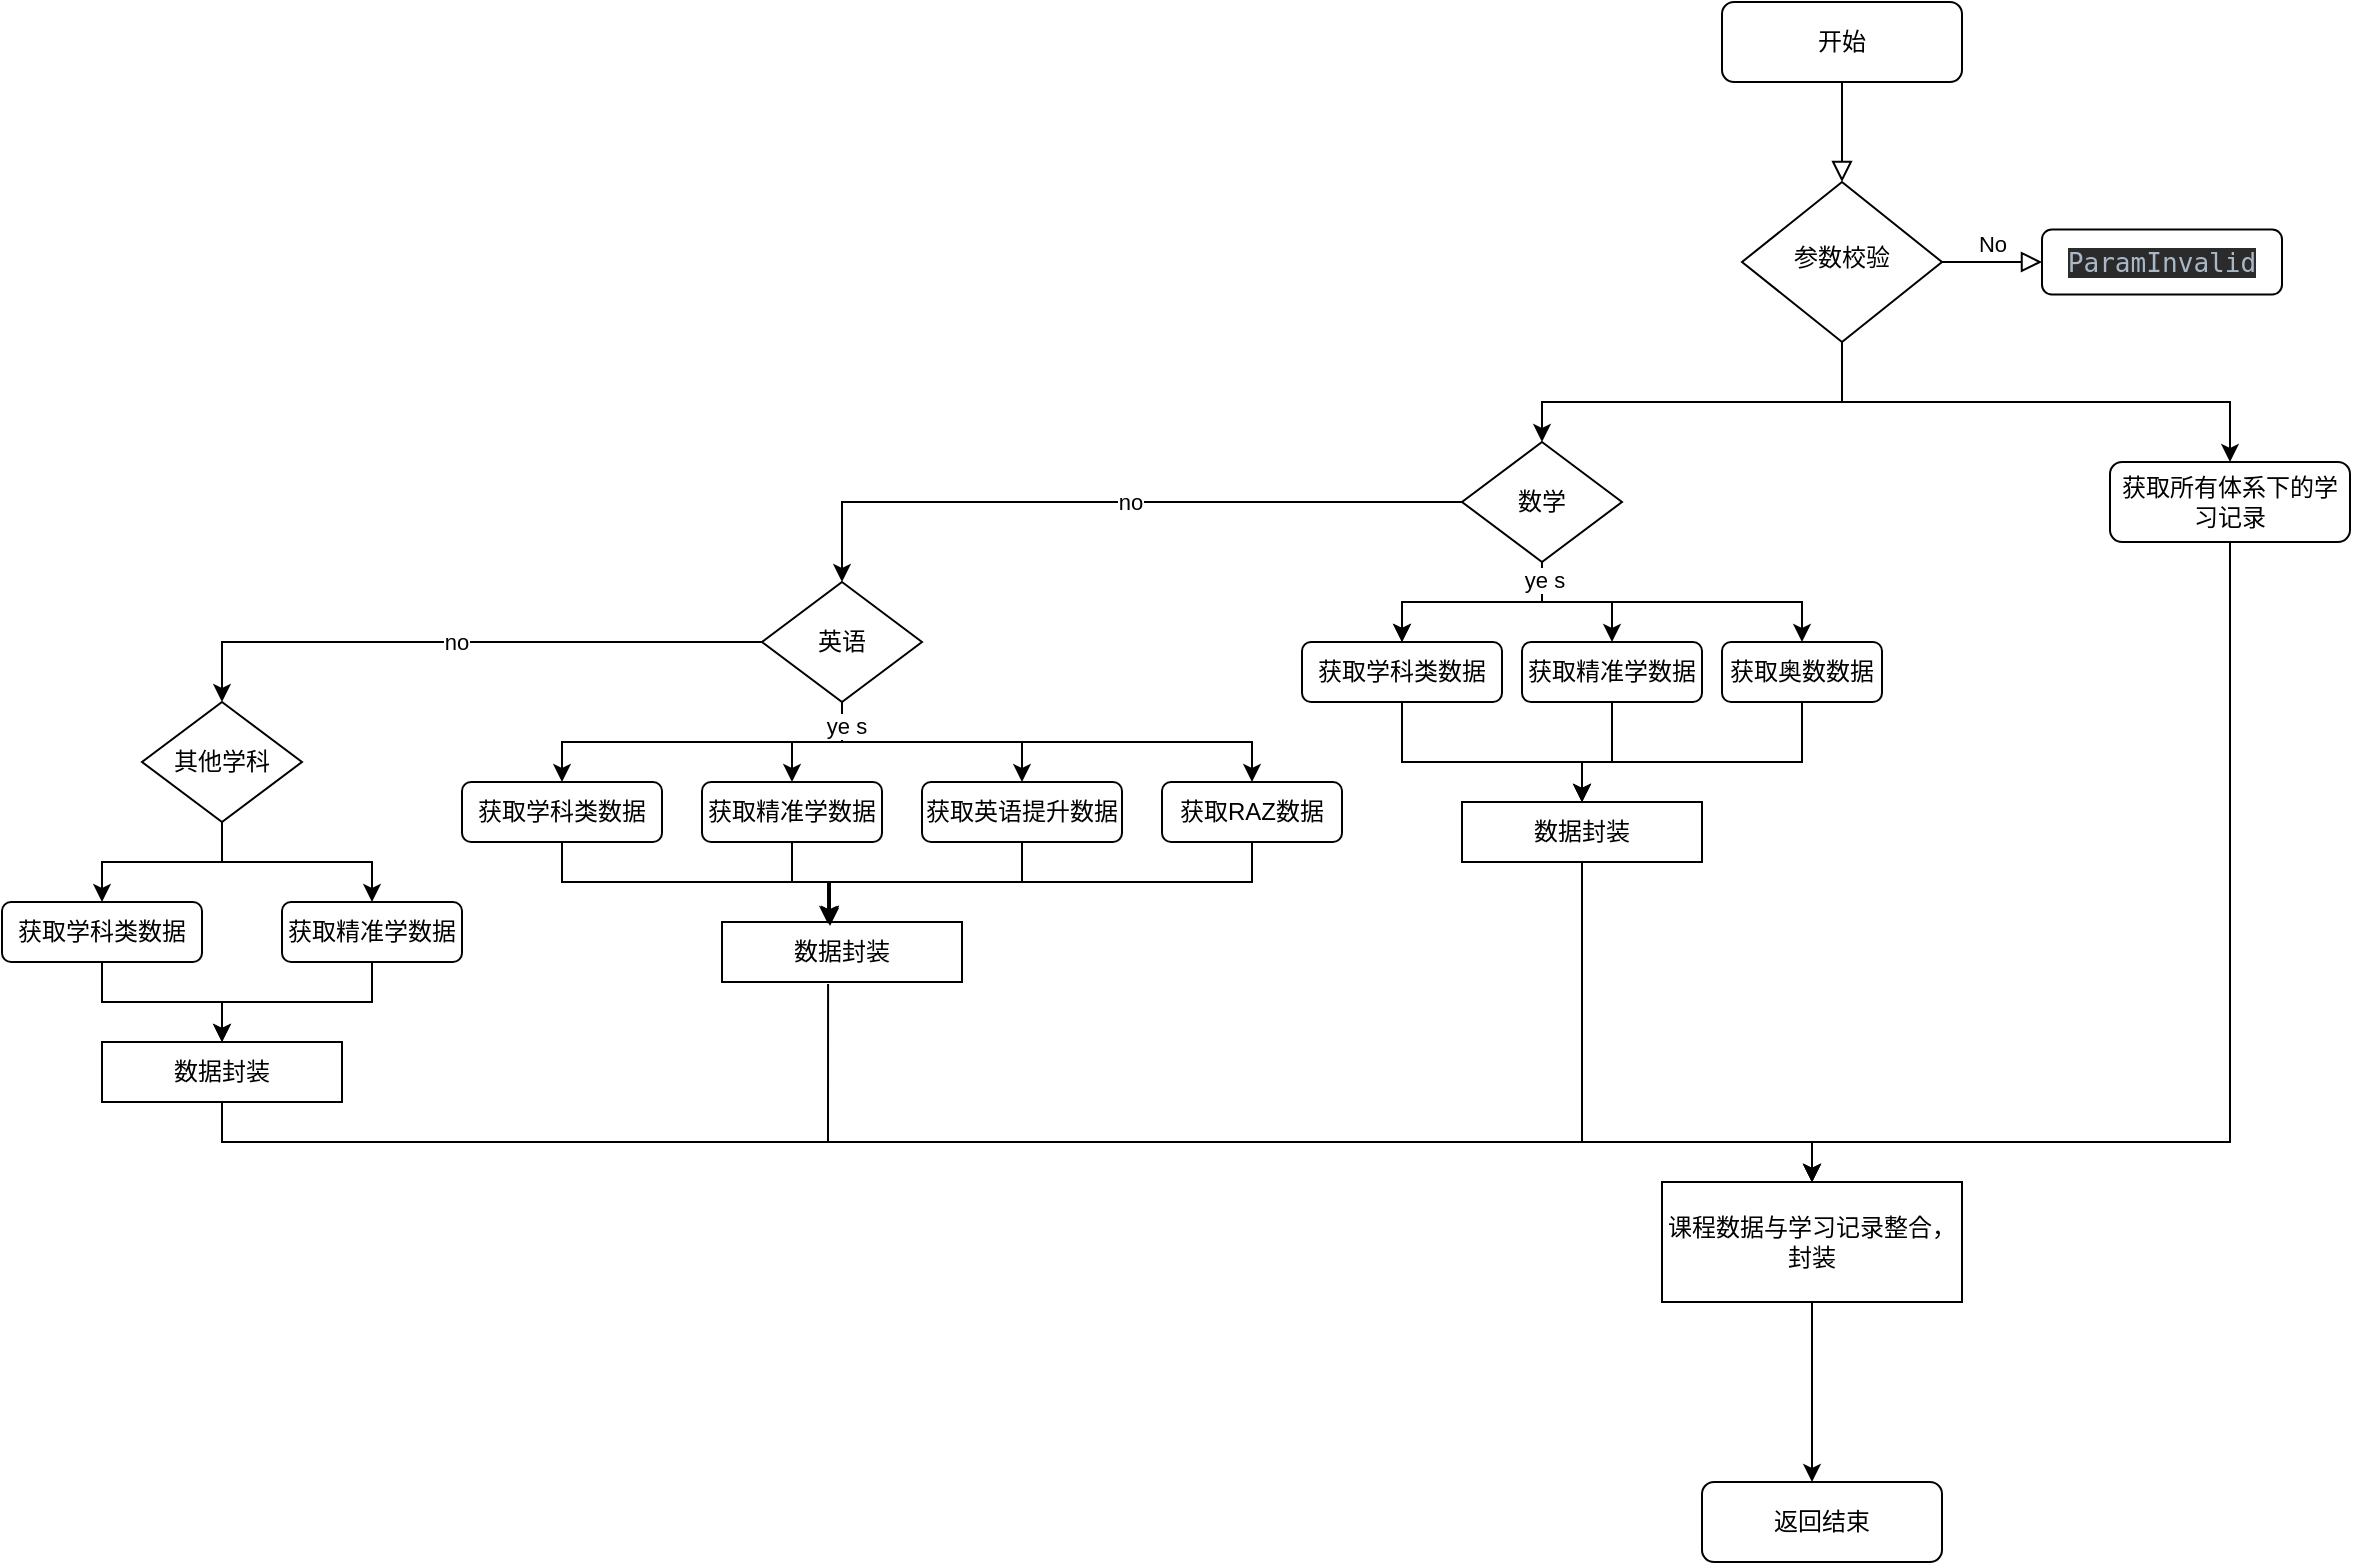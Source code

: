 <mxfile version="22.1.2" type="github">
  <diagram id="C5RBs43oDa-KdzZeNtuy" name="Page-1">
    <mxGraphModel dx="1781" dy="501" grid="1" gridSize="10" guides="1" tooltips="1" connect="1" arrows="1" fold="1" page="1" pageScale="1" pageWidth="827" pageHeight="1169" math="0" shadow="0">
      <root>
        <mxCell id="WIyWlLk6GJQsqaUBKTNV-0" />
        <mxCell id="WIyWlLk6GJQsqaUBKTNV-1" parent="WIyWlLk6GJQsqaUBKTNV-0" />
        <mxCell id="WIyWlLk6GJQsqaUBKTNV-2" value="" style="rounded=0;html=1;jettySize=auto;orthogonalLoop=1;fontSize=11;endArrow=block;endFill=0;endSize=8;strokeWidth=1;shadow=0;labelBackgroundColor=none;edgeStyle=orthogonalEdgeStyle;" parent="WIyWlLk6GJQsqaUBKTNV-1" source="WIyWlLk6GJQsqaUBKTNV-3" target="WIyWlLk6GJQsqaUBKTNV-6" edge="1">
          <mxGeometry relative="1" as="geometry" />
        </mxCell>
        <mxCell id="WIyWlLk6GJQsqaUBKTNV-3" value="开始" style="rounded=1;whiteSpace=wrap;html=1;fontSize=12;glass=0;strokeWidth=1;shadow=0;" parent="WIyWlLk6GJQsqaUBKTNV-1" vertex="1">
          <mxGeometry x="160" y="80" width="120" height="40" as="geometry" />
        </mxCell>
        <mxCell id="WIyWlLk6GJQsqaUBKTNV-5" value="No" style="edgeStyle=orthogonalEdgeStyle;rounded=0;html=1;jettySize=auto;orthogonalLoop=1;fontSize=11;endArrow=block;endFill=0;endSize=8;strokeWidth=1;shadow=0;labelBackgroundColor=none;" parent="WIyWlLk6GJQsqaUBKTNV-1" source="WIyWlLk6GJQsqaUBKTNV-6" edge="1">
          <mxGeometry y="10" relative="1" as="geometry">
            <mxPoint as="offset" />
            <mxPoint x="320" y="210" as="targetPoint" />
          </mxGeometry>
        </mxCell>
        <mxCell id="WIyWlLk6GJQsqaUBKTNV-6" value="参数校验" style="rhombus;whiteSpace=wrap;html=1;shadow=0;fontFamily=Helvetica;fontSize=12;align=center;strokeWidth=1;spacing=6;spacingTop=-4;" parent="WIyWlLk6GJQsqaUBKTNV-1" vertex="1">
          <mxGeometry x="170" y="170" width="100" height="80" as="geometry" />
        </mxCell>
        <mxCell id="WIyWlLk6GJQsqaUBKTNV-12" value="获取所有体系下的学习记录" style="rounded=1;whiteSpace=wrap;html=1;fontSize=12;glass=0;strokeWidth=1;shadow=0;" parent="WIyWlLk6GJQsqaUBKTNV-1" vertex="1">
          <mxGeometry x="354" y="310" width="120" height="40" as="geometry" />
        </mxCell>
        <mxCell id="ZXqMxFh61B3hoKO00KTs-0" value="&lt;pre style=&quot;border-color: var(--border-color); background-color: rgb(43, 43, 43); color: rgb(169, 183, 198); font-family: &amp;quot;JetBrains Mono&amp;quot;, monospace; font-size: 9.8pt;&quot;&gt;ParamInvalid&lt;br&gt;&lt;/pre&gt;" style="rounded=1;whiteSpace=wrap;html=1;" vertex="1" parent="WIyWlLk6GJQsqaUBKTNV-1">
          <mxGeometry x="320" y="193.75" width="120" height="32.5" as="geometry" />
        </mxCell>
        <mxCell id="ZXqMxFh61B3hoKO00KTs-1" value="" style="endArrow=classic;html=1;rounded=0;exitX=0.5;exitY=1;exitDx=0;exitDy=0;entryX=0.5;entryY=0;entryDx=0;entryDy=0;" edge="1" parent="WIyWlLk6GJQsqaUBKTNV-1" source="WIyWlLk6GJQsqaUBKTNV-6" target="WIyWlLk6GJQsqaUBKTNV-12">
          <mxGeometry width="50" height="50" relative="1" as="geometry">
            <mxPoint x="390" y="320" as="sourcePoint" />
            <mxPoint x="420" y="280" as="targetPoint" />
            <Array as="points">
              <mxPoint x="220" y="280" />
              <mxPoint x="414" y="280" />
            </Array>
          </mxGeometry>
        </mxCell>
        <mxCell id="ZXqMxFh61B3hoKO00KTs-14" value="" style="edgeStyle=orthogonalEdgeStyle;rounded=0;orthogonalLoop=1;jettySize=auto;html=1;" edge="1" parent="WIyWlLk6GJQsqaUBKTNV-1" source="ZXqMxFh61B3hoKO00KTs-3" target="ZXqMxFh61B3hoKO00KTs-9">
          <mxGeometry relative="1" as="geometry" />
        </mxCell>
        <mxCell id="ZXqMxFh61B3hoKO00KTs-3" value="数学" style="rhombus;whiteSpace=wrap;html=1;" vertex="1" parent="WIyWlLk6GJQsqaUBKTNV-1">
          <mxGeometry x="30" y="300" width="80" height="60" as="geometry" />
        </mxCell>
        <mxCell id="ZXqMxFh61B3hoKO00KTs-4" value="" style="endArrow=classic;html=1;rounded=0;entryX=0.5;entryY=0;entryDx=0;entryDy=0;" edge="1" parent="WIyWlLk6GJQsqaUBKTNV-1" target="ZXqMxFh61B3hoKO00KTs-3">
          <mxGeometry width="50" height="50" relative="1" as="geometry">
            <mxPoint x="220" y="250" as="sourcePoint" />
            <mxPoint x="300" y="270" as="targetPoint" />
            <Array as="points">
              <mxPoint x="220" y="280" />
              <mxPoint x="130" y="280" />
              <mxPoint x="70" y="280" />
            </Array>
          </mxGeometry>
        </mxCell>
        <mxCell id="ZXqMxFh61B3hoKO00KTs-28" style="edgeStyle=orthogonalEdgeStyle;rounded=0;orthogonalLoop=1;jettySize=auto;html=1;exitX=0.5;exitY=1;exitDx=0;exitDy=0;entryX=0.5;entryY=0;entryDx=0;entryDy=0;" edge="1" parent="WIyWlLk6GJQsqaUBKTNV-1" source="ZXqMxFh61B3hoKO00KTs-7" target="ZXqMxFh61B3hoKO00KTs-22">
          <mxGeometry relative="1" as="geometry" />
        </mxCell>
        <mxCell id="ZXqMxFh61B3hoKO00KTs-29" style="edgeStyle=orthogonalEdgeStyle;rounded=0;orthogonalLoop=1;jettySize=auto;html=1;exitX=0.5;exitY=1;exitDx=0;exitDy=0;entryX=0.5;entryY=0;entryDx=0;entryDy=0;" edge="1" parent="WIyWlLk6GJQsqaUBKTNV-1" source="ZXqMxFh61B3hoKO00KTs-7" target="ZXqMxFh61B3hoKO00KTs-23">
          <mxGeometry relative="1" as="geometry" />
        </mxCell>
        <mxCell id="ZXqMxFh61B3hoKO00KTs-30" style="edgeStyle=orthogonalEdgeStyle;rounded=0;orthogonalLoop=1;jettySize=auto;html=1;exitX=0.5;exitY=1;exitDx=0;exitDy=0;entryX=0.5;entryY=0;entryDx=0;entryDy=0;" edge="1" parent="WIyWlLk6GJQsqaUBKTNV-1" source="ZXqMxFh61B3hoKO00KTs-7" target="ZXqMxFh61B3hoKO00KTs-24">
          <mxGeometry relative="1" as="geometry" />
        </mxCell>
        <mxCell id="ZXqMxFh61B3hoKO00KTs-7" value="英语" style="rhombus;whiteSpace=wrap;html=1;" vertex="1" parent="WIyWlLk6GJQsqaUBKTNV-1">
          <mxGeometry x="-320" y="370" width="80" height="60" as="geometry" />
        </mxCell>
        <mxCell id="ZXqMxFh61B3hoKO00KTs-8" value="获取精准学数据" style="rounded=1;whiteSpace=wrap;html=1;" vertex="1" parent="WIyWlLk6GJQsqaUBKTNV-1">
          <mxGeometry x="60" y="400" width="90" height="30" as="geometry" />
        </mxCell>
        <mxCell id="ZXqMxFh61B3hoKO00KTs-9" value="获取学科类数据" style="rounded=1;whiteSpace=wrap;html=1;" vertex="1" parent="WIyWlLk6GJQsqaUBKTNV-1">
          <mxGeometry x="-50" y="400" width="100" height="30" as="geometry" />
        </mxCell>
        <mxCell id="ZXqMxFh61B3hoKO00KTs-10" value="获取奥数数据" style="rounded=1;whiteSpace=wrap;html=1;" vertex="1" parent="WIyWlLk6GJQsqaUBKTNV-1">
          <mxGeometry x="160" y="400" width="80" height="30" as="geometry" />
        </mxCell>
        <mxCell id="ZXqMxFh61B3hoKO00KTs-11" value="" style="endArrow=classic;html=1;rounded=0;exitX=0.5;exitY=1;exitDx=0;exitDy=0;entryX=0.5;entryY=0;entryDx=0;entryDy=0;" edge="1" parent="WIyWlLk6GJQsqaUBKTNV-1" source="ZXqMxFh61B3hoKO00KTs-3" target="ZXqMxFh61B3hoKO00KTs-9">
          <mxGeometry width="50" height="50" relative="1" as="geometry">
            <mxPoint x="160" y="480" as="sourcePoint" />
            <mxPoint x="210" y="430" as="targetPoint" />
            <Array as="points">
              <mxPoint x="70" y="380" />
              <mxPoint y="380" />
            </Array>
          </mxGeometry>
        </mxCell>
        <mxCell id="ZXqMxFh61B3hoKO00KTs-12" value="" style="endArrow=classic;html=1;rounded=0;entryX=0.5;entryY=0;entryDx=0;entryDy=0;" edge="1" parent="WIyWlLk6GJQsqaUBKTNV-1" target="ZXqMxFh61B3hoKO00KTs-10">
          <mxGeometry width="50" height="50" relative="1" as="geometry">
            <mxPoint x="70" y="360" as="sourcePoint" />
            <mxPoint x="210" y="430" as="targetPoint" />
            <Array as="points">
              <mxPoint x="70" y="380" />
              <mxPoint x="200" y="380" />
            </Array>
          </mxGeometry>
        </mxCell>
        <mxCell id="ZXqMxFh61B3hoKO00KTs-13" value="" style="endArrow=classic;html=1;rounded=0;entryX=0.5;entryY=0;entryDx=0;entryDy=0;" edge="1" parent="WIyWlLk6GJQsqaUBKTNV-1" target="ZXqMxFh61B3hoKO00KTs-8">
          <mxGeometry width="50" height="50" relative="1" as="geometry">
            <mxPoint x="70" y="360" as="sourcePoint" />
            <mxPoint x="210" y="430" as="targetPoint" />
            <Array as="points">
              <mxPoint x="70" y="380" />
              <mxPoint x="105" y="380" />
            </Array>
          </mxGeometry>
        </mxCell>
        <mxCell id="ZXqMxFh61B3hoKO00KTs-15" value="ye s" style="edgeLabel;html=1;align=center;verticalAlign=middle;resizable=0;points=[];" vertex="1" connectable="0" parent="ZXqMxFh61B3hoKO00KTs-13">
          <mxGeometry x="-0.76" y="1" relative="1" as="geometry">
            <mxPoint as="offset" />
          </mxGeometry>
        </mxCell>
        <mxCell id="ZXqMxFh61B3hoKO00KTs-16" value="数据封装" style="rounded=0;whiteSpace=wrap;html=1;" vertex="1" parent="WIyWlLk6GJQsqaUBKTNV-1">
          <mxGeometry x="30" y="480" width="120" height="30" as="geometry" />
        </mxCell>
        <mxCell id="ZXqMxFh61B3hoKO00KTs-17" value="" style="endArrow=classic;html=1;rounded=0;exitX=0.5;exitY=1;exitDx=0;exitDy=0;entryX=0.5;entryY=0;entryDx=0;entryDy=0;" edge="1" parent="WIyWlLk6GJQsqaUBKTNV-1" source="ZXqMxFh61B3hoKO00KTs-9" target="ZXqMxFh61B3hoKO00KTs-16">
          <mxGeometry width="50" height="50" relative="1" as="geometry">
            <mxPoint x="160" y="440" as="sourcePoint" />
            <mxPoint x="210" y="390" as="targetPoint" />
            <Array as="points">
              <mxPoint y="460" />
              <mxPoint x="90" y="460" />
            </Array>
          </mxGeometry>
        </mxCell>
        <mxCell id="ZXqMxFh61B3hoKO00KTs-18" value="" style="endArrow=classic;html=1;rounded=0;exitX=0.5;exitY=1;exitDx=0;exitDy=0;" edge="1" parent="WIyWlLk6GJQsqaUBKTNV-1" source="ZXqMxFh61B3hoKO00KTs-8" target="ZXqMxFh61B3hoKO00KTs-16">
          <mxGeometry width="50" height="50" relative="1" as="geometry">
            <mxPoint x="160" y="440" as="sourcePoint" />
            <mxPoint x="210" y="390" as="targetPoint" />
            <Array as="points">
              <mxPoint x="105" y="460" />
              <mxPoint x="90" y="460" />
            </Array>
          </mxGeometry>
        </mxCell>
        <mxCell id="ZXqMxFh61B3hoKO00KTs-19" value="" style="endArrow=classic;html=1;rounded=0;exitX=0.5;exitY=1;exitDx=0;exitDy=0;entryX=0.5;entryY=0;entryDx=0;entryDy=0;" edge="1" parent="WIyWlLk6GJQsqaUBKTNV-1" source="ZXqMxFh61B3hoKO00KTs-10" target="ZXqMxFh61B3hoKO00KTs-16">
          <mxGeometry width="50" height="50" relative="1" as="geometry">
            <mxPoint x="160" y="440" as="sourcePoint" />
            <mxPoint x="210" y="390" as="targetPoint" />
            <Array as="points">
              <mxPoint x="200" y="460" />
              <mxPoint x="90" y="460" />
            </Array>
          </mxGeometry>
        </mxCell>
        <mxCell id="ZXqMxFh61B3hoKO00KTs-20" value="" style="endArrow=classic;html=1;rounded=0;exitX=0;exitY=0.5;exitDx=0;exitDy=0;entryX=0.5;entryY=0;entryDx=0;entryDy=0;" edge="1" parent="WIyWlLk6GJQsqaUBKTNV-1" source="ZXqMxFh61B3hoKO00KTs-3" target="ZXqMxFh61B3hoKO00KTs-7">
          <mxGeometry width="50" height="50" relative="1" as="geometry">
            <mxPoint x="160" y="440" as="sourcePoint" />
            <mxPoint x="210" y="390" as="targetPoint" />
            <Array as="points">
              <mxPoint x="-280" y="330" />
            </Array>
          </mxGeometry>
        </mxCell>
        <mxCell id="ZXqMxFh61B3hoKO00KTs-21" value="no" style="edgeLabel;html=1;align=center;verticalAlign=middle;resizable=0;points=[];" vertex="1" connectable="0" parent="ZXqMxFh61B3hoKO00KTs-20">
          <mxGeometry x="-0.05" relative="1" as="geometry">
            <mxPoint as="offset" />
          </mxGeometry>
        </mxCell>
        <mxCell id="ZXqMxFh61B3hoKO00KTs-22" value="获取学科类数据" style="rounded=1;whiteSpace=wrap;html=1;" vertex="1" parent="WIyWlLk6GJQsqaUBKTNV-1">
          <mxGeometry x="-470" y="470" width="100" height="30" as="geometry" />
        </mxCell>
        <mxCell id="ZXqMxFh61B3hoKO00KTs-23" value="获取精准学数据" style="rounded=1;whiteSpace=wrap;html=1;" vertex="1" parent="WIyWlLk6GJQsqaUBKTNV-1">
          <mxGeometry x="-350" y="470" width="90" height="30" as="geometry" />
        </mxCell>
        <mxCell id="ZXqMxFh61B3hoKO00KTs-24" value="获取英语提升数据" style="rounded=1;whiteSpace=wrap;html=1;" vertex="1" parent="WIyWlLk6GJQsqaUBKTNV-1">
          <mxGeometry x="-240" y="470" width="100" height="30" as="geometry" />
        </mxCell>
        <mxCell id="ZXqMxFh61B3hoKO00KTs-25" value="获取RAZ数据" style="rounded=1;whiteSpace=wrap;html=1;" vertex="1" parent="WIyWlLk6GJQsqaUBKTNV-1">
          <mxGeometry x="-120" y="470" width="90" height="30" as="geometry" />
        </mxCell>
        <mxCell id="ZXqMxFh61B3hoKO00KTs-31" value="" style="endArrow=classic;html=1;rounded=0;entryX=0.5;entryY=0;entryDx=0;entryDy=0;" edge="1" parent="WIyWlLk6GJQsqaUBKTNV-1" target="ZXqMxFh61B3hoKO00KTs-25">
          <mxGeometry width="50" height="50" relative="1" as="geometry">
            <mxPoint x="-280" y="430" as="sourcePoint" />
            <mxPoint x="-210" y="420" as="targetPoint" />
            <Array as="points">
              <mxPoint x="-280" y="450" />
              <mxPoint x="-75" y="450" />
            </Array>
          </mxGeometry>
        </mxCell>
        <mxCell id="ZXqMxFh61B3hoKO00KTs-48" value="ye s" style="edgeLabel;html=1;align=center;verticalAlign=middle;resizable=0;points=[];" vertex="1" connectable="0" parent="ZXqMxFh61B3hoKO00KTs-31">
          <mxGeometry x="-0.902" y="2" relative="1" as="geometry">
            <mxPoint as="offset" />
          </mxGeometry>
        </mxCell>
        <mxCell id="ZXqMxFh61B3hoKO00KTs-32" value="数据封装" style="rounded=0;whiteSpace=wrap;html=1;" vertex="1" parent="WIyWlLk6GJQsqaUBKTNV-1">
          <mxGeometry x="-340" y="540" width="120" height="30" as="geometry" />
        </mxCell>
        <mxCell id="ZXqMxFh61B3hoKO00KTs-33" value="" style="endArrow=classic;html=1;rounded=0;exitX=0.5;exitY=1;exitDx=0;exitDy=0;entryX=0.442;entryY=0.033;entryDx=0;entryDy=0;entryPerimeter=0;" edge="1" parent="WIyWlLk6GJQsqaUBKTNV-1" source="ZXqMxFh61B3hoKO00KTs-22" target="ZXqMxFh61B3hoKO00KTs-32">
          <mxGeometry width="50" height="50" relative="1" as="geometry">
            <mxPoint x="-260" y="470" as="sourcePoint" />
            <mxPoint x="-210" y="420" as="targetPoint" />
            <Array as="points">
              <mxPoint x="-420" y="520" />
              <mxPoint x="-287" y="520" />
            </Array>
          </mxGeometry>
        </mxCell>
        <mxCell id="ZXqMxFh61B3hoKO00KTs-34" style="edgeStyle=orthogonalEdgeStyle;rounded=0;orthogonalLoop=1;jettySize=auto;html=1;exitX=0.5;exitY=1;exitDx=0;exitDy=0;entryX=0.45;entryY=0.033;entryDx=0;entryDy=0;entryPerimeter=0;" edge="1" parent="WIyWlLk6GJQsqaUBKTNV-1" source="ZXqMxFh61B3hoKO00KTs-23" target="ZXqMxFh61B3hoKO00KTs-32">
          <mxGeometry relative="1" as="geometry" />
        </mxCell>
        <mxCell id="ZXqMxFh61B3hoKO00KTs-35" style="edgeStyle=orthogonalEdgeStyle;rounded=0;orthogonalLoop=1;jettySize=auto;html=1;exitX=0.5;exitY=1;exitDx=0;exitDy=0;entryX=0.45;entryY=0.033;entryDx=0;entryDy=0;entryPerimeter=0;" edge="1" parent="WIyWlLk6GJQsqaUBKTNV-1" source="ZXqMxFh61B3hoKO00KTs-24" target="ZXqMxFh61B3hoKO00KTs-32">
          <mxGeometry relative="1" as="geometry" />
        </mxCell>
        <mxCell id="ZXqMxFh61B3hoKO00KTs-36" style="edgeStyle=orthogonalEdgeStyle;rounded=0;orthogonalLoop=1;jettySize=auto;html=1;exitX=0.5;exitY=1;exitDx=0;exitDy=0;entryX=0.45;entryY=0.067;entryDx=0;entryDy=0;entryPerimeter=0;" edge="1" parent="WIyWlLk6GJQsqaUBKTNV-1" source="ZXqMxFh61B3hoKO00KTs-25" target="ZXqMxFh61B3hoKO00KTs-32">
          <mxGeometry relative="1" as="geometry" />
        </mxCell>
        <mxCell id="ZXqMxFh61B3hoKO00KTs-42" style="edgeStyle=orthogonalEdgeStyle;rounded=0;orthogonalLoop=1;jettySize=auto;html=1;exitX=0.5;exitY=1;exitDx=0;exitDy=0;entryX=0.5;entryY=0;entryDx=0;entryDy=0;" edge="1" parent="WIyWlLk6GJQsqaUBKTNV-1" source="ZXqMxFh61B3hoKO00KTs-37" target="ZXqMxFh61B3hoKO00KTs-40">
          <mxGeometry relative="1" as="geometry" />
        </mxCell>
        <mxCell id="ZXqMxFh61B3hoKO00KTs-44" style="edgeStyle=orthogonalEdgeStyle;rounded=0;orthogonalLoop=1;jettySize=auto;html=1;exitX=0.5;exitY=1;exitDx=0;exitDy=0;entryX=0.5;entryY=0;entryDx=0;entryDy=0;" edge="1" parent="WIyWlLk6GJQsqaUBKTNV-1" source="ZXqMxFh61B3hoKO00KTs-37" target="ZXqMxFh61B3hoKO00KTs-41">
          <mxGeometry relative="1" as="geometry" />
        </mxCell>
        <mxCell id="ZXqMxFh61B3hoKO00KTs-37" value="其他学科" style="rhombus;whiteSpace=wrap;html=1;" vertex="1" parent="WIyWlLk6GJQsqaUBKTNV-1">
          <mxGeometry x="-630" y="430" width="80" height="60" as="geometry" />
        </mxCell>
        <mxCell id="ZXqMxFh61B3hoKO00KTs-38" value="" style="endArrow=classic;html=1;rounded=0;exitX=0;exitY=0.5;exitDx=0;exitDy=0;entryX=0.5;entryY=0;entryDx=0;entryDy=0;" edge="1" parent="WIyWlLk6GJQsqaUBKTNV-1" source="ZXqMxFh61B3hoKO00KTs-7" target="ZXqMxFh61B3hoKO00KTs-37">
          <mxGeometry width="50" height="50" relative="1" as="geometry">
            <mxPoint x="-300" y="470" as="sourcePoint" />
            <mxPoint x="-250" y="420" as="targetPoint" />
            <Array as="points">
              <mxPoint x="-590" y="400" />
            </Array>
          </mxGeometry>
        </mxCell>
        <mxCell id="ZXqMxFh61B3hoKO00KTs-39" value="no" style="edgeLabel;html=1;align=center;verticalAlign=middle;resizable=0;points=[];" vertex="1" connectable="0" parent="ZXqMxFh61B3hoKO00KTs-38">
          <mxGeometry x="0.022" relative="1" as="geometry">
            <mxPoint as="offset" />
          </mxGeometry>
        </mxCell>
        <mxCell id="ZXqMxFh61B3hoKO00KTs-46" style="edgeStyle=orthogonalEdgeStyle;rounded=0;orthogonalLoop=1;jettySize=auto;html=1;exitX=0.5;exitY=1;exitDx=0;exitDy=0;entryX=0.5;entryY=0;entryDx=0;entryDy=0;" edge="1" parent="WIyWlLk6GJQsqaUBKTNV-1" source="ZXqMxFh61B3hoKO00KTs-40" target="ZXqMxFh61B3hoKO00KTs-45">
          <mxGeometry relative="1" as="geometry" />
        </mxCell>
        <mxCell id="ZXqMxFh61B3hoKO00KTs-40" value="获取学科类数据" style="rounded=1;whiteSpace=wrap;html=1;" vertex="1" parent="WIyWlLk6GJQsqaUBKTNV-1">
          <mxGeometry x="-700" y="530" width="100" height="30" as="geometry" />
        </mxCell>
        <mxCell id="ZXqMxFh61B3hoKO00KTs-47" style="edgeStyle=orthogonalEdgeStyle;rounded=0;orthogonalLoop=1;jettySize=auto;html=1;exitX=0.5;exitY=1;exitDx=0;exitDy=0;" edge="1" parent="WIyWlLk6GJQsqaUBKTNV-1" source="ZXqMxFh61B3hoKO00KTs-41" target="ZXqMxFh61B3hoKO00KTs-45">
          <mxGeometry relative="1" as="geometry" />
        </mxCell>
        <mxCell id="ZXqMxFh61B3hoKO00KTs-41" value="获取精准学数据" style="rounded=1;whiteSpace=wrap;html=1;" vertex="1" parent="WIyWlLk6GJQsqaUBKTNV-1">
          <mxGeometry x="-560" y="530" width="90" height="30" as="geometry" />
        </mxCell>
        <mxCell id="ZXqMxFh61B3hoKO00KTs-45" value="数据封装" style="rounded=0;whiteSpace=wrap;html=1;" vertex="1" parent="WIyWlLk6GJQsqaUBKTNV-1">
          <mxGeometry x="-650" y="600" width="120" height="30" as="geometry" />
        </mxCell>
        <mxCell id="ZXqMxFh61B3hoKO00KTs-49" value="课程数据与学习记录整合，封装" style="rounded=0;whiteSpace=wrap;html=1;" vertex="1" parent="WIyWlLk6GJQsqaUBKTNV-1">
          <mxGeometry x="130" y="670" width="150" height="60" as="geometry" />
        </mxCell>
        <mxCell id="ZXqMxFh61B3hoKO00KTs-51" value="返回结束" style="rounded=1;whiteSpace=wrap;html=1;fontSize=12;glass=0;strokeWidth=1;shadow=0;" vertex="1" parent="WIyWlLk6GJQsqaUBKTNV-1">
          <mxGeometry x="150" y="820" width="120" height="40" as="geometry" />
        </mxCell>
        <mxCell id="ZXqMxFh61B3hoKO00KTs-52" value="" style="endArrow=classic;html=1;rounded=0;exitX=0.5;exitY=1;exitDx=0;exitDy=0;" edge="1" parent="WIyWlLk6GJQsqaUBKTNV-1" source="ZXqMxFh61B3hoKO00KTs-49">
          <mxGeometry width="50" height="50" relative="1" as="geometry">
            <mxPoint x="-120" y="750" as="sourcePoint" />
            <mxPoint x="205" y="820" as="targetPoint" />
          </mxGeometry>
        </mxCell>
        <mxCell id="ZXqMxFh61B3hoKO00KTs-53" value="" style="endArrow=classic;html=1;rounded=0;exitX=0.442;exitY=1.033;exitDx=0;exitDy=0;exitPerimeter=0;entryX=0.5;entryY=0;entryDx=0;entryDy=0;" edge="1" parent="WIyWlLk6GJQsqaUBKTNV-1" source="ZXqMxFh61B3hoKO00KTs-32" target="ZXqMxFh61B3hoKO00KTs-49">
          <mxGeometry width="50" height="50" relative="1" as="geometry">
            <mxPoint x="-290" y="580" as="sourcePoint" />
            <mxPoint x="210" y="660" as="targetPoint" />
            <Array as="points">
              <mxPoint x="-287" y="650" />
              <mxPoint x="205" y="650" />
            </Array>
          </mxGeometry>
        </mxCell>
        <mxCell id="ZXqMxFh61B3hoKO00KTs-54" value="" style="endArrow=classic;html=1;rounded=0;exitX=0.5;exitY=1;exitDx=0;exitDy=0;entryX=0.5;entryY=0;entryDx=0;entryDy=0;" edge="1" parent="WIyWlLk6GJQsqaUBKTNV-1" source="ZXqMxFh61B3hoKO00KTs-45" target="ZXqMxFh61B3hoKO00KTs-49">
          <mxGeometry width="50" height="50" relative="1" as="geometry">
            <mxPoint x="-490" y="720" as="sourcePoint" />
            <mxPoint x="-50" y="670" as="targetPoint" />
            <Array as="points">
              <mxPoint x="-590" y="650" />
              <mxPoint x="205" y="650" />
            </Array>
          </mxGeometry>
        </mxCell>
        <mxCell id="ZXqMxFh61B3hoKO00KTs-55" value="" style="endArrow=classic;html=1;rounded=0;exitX=0.5;exitY=1;exitDx=0;exitDy=0;entryX=0.5;entryY=0;entryDx=0;entryDy=0;" edge="1" parent="WIyWlLk6GJQsqaUBKTNV-1" source="ZXqMxFh61B3hoKO00KTs-16" target="ZXqMxFh61B3hoKO00KTs-49">
          <mxGeometry width="50" height="50" relative="1" as="geometry">
            <mxPoint x="-200" y="720" as="sourcePoint" />
            <mxPoint x="-150" y="670" as="targetPoint" />
            <Array as="points">
              <mxPoint x="90" y="650" />
              <mxPoint x="205" y="650" />
            </Array>
          </mxGeometry>
        </mxCell>
        <mxCell id="ZXqMxFh61B3hoKO00KTs-56" value="" style="endArrow=classic;html=1;rounded=0;exitX=0.5;exitY=1;exitDx=0;exitDy=0;entryX=0.5;entryY=0;entryDx=0;entryDy=0;" edge="1" parent="WIyWlLk6GJQsqaUBKTNV-1" source="WIyWlLk6GJQsqaUBKTNV-12" target="ZXqMxFh61B3hoKO00KTs-49">
          <mxGeometry width="50" height="50" relative="1" as="geometry">
            <mxPoint x="150" y="470" as="sourcePoint" />
            <mxPoint x="200" y="420" as="targetPoint" />
            <Array as="points">
              <mxPoint x="414" y="650" />
              <mxPoint x="205" y="650" />
            </Array>
          </mxGeometry>
        </mxCell>
      </root>
    </mxGraphModel>
  </diagram>
</mxfile>
